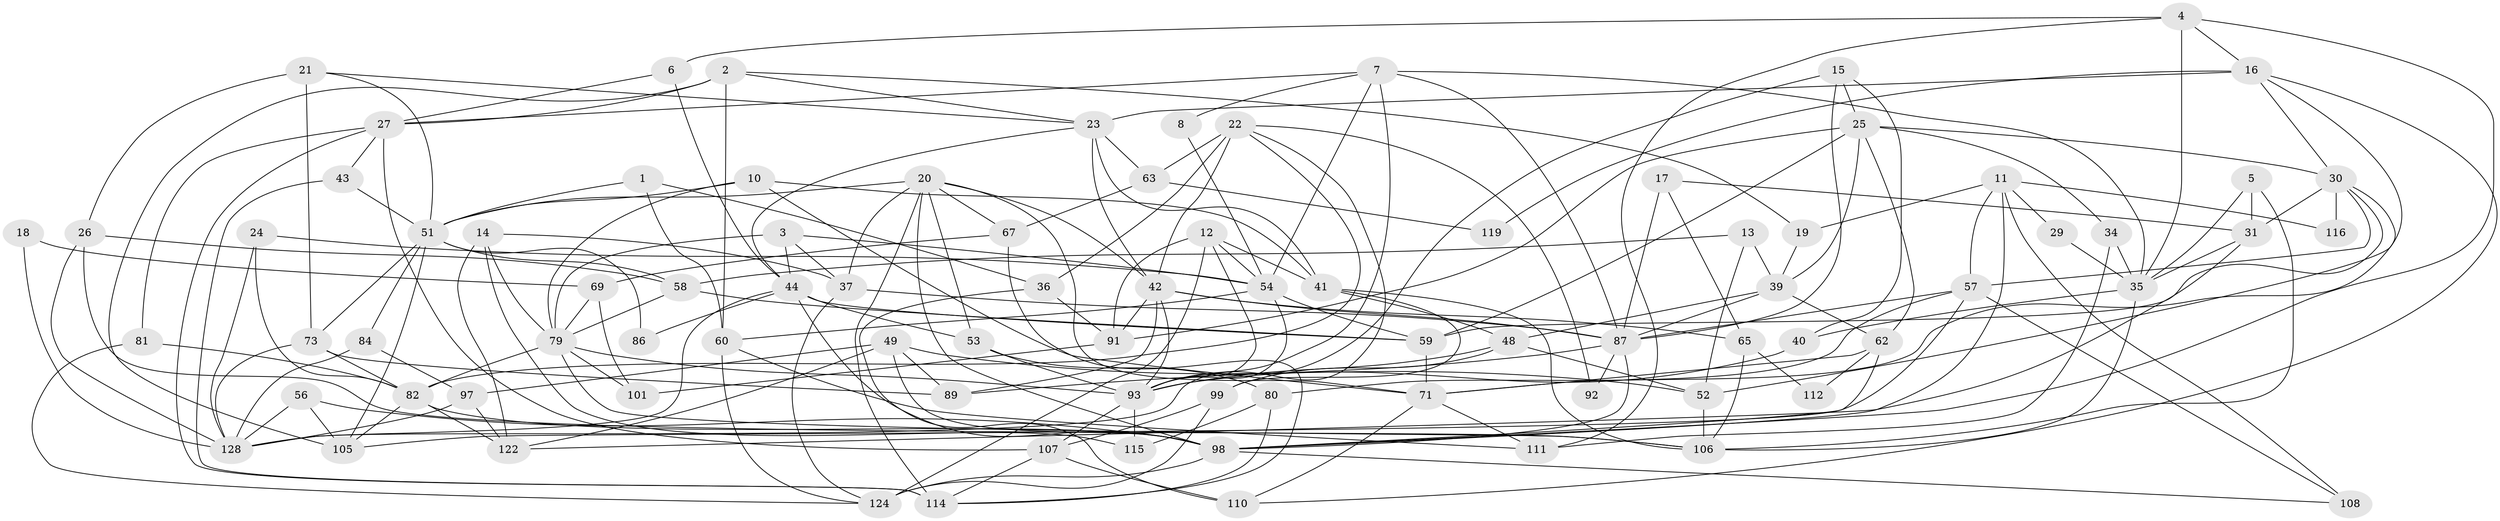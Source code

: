 // Generated by graph-tools (version 1.1) at 2025/52/02/27/25 19:52:07]
// undirected, 86 vertices, 213 edges
graph export_dot {
graph [start="1"]
  node [color=gray90,style=filled];
  1;
  2 [super="+9"];
  3 [super="+134"];
  4 [super="+38"];
  5;
  6;
  7 [super="+46"];
  8;
  10 [super="+72"];
  11 [super="+45"];
  12;
  13;
  14;
  15;
  16 [super="+55"];
  17;
  18;
  19;
  20 [super="+28"];
  21 [super="+123"];
  22 [super="+100"];
  23 [super="+129"];
  24;
  25 [super="+32"];
  26 [super="+70"];
  27 [super="+33"];
  29;
  30 [super="+47"];
  31 [super="+76"];
  34;
  35 [super="+109"];
  36 [super="+50"];
  37 [super="+78"];
  39 [super="+88"];
  40;
  41 [super="+74"];
  42 [super="+95"];
  43;
  44 [super="+83"];
  48 [super="+117"];
  49 [super="+133"];
  51 [super="+61"];
  52 [super="+66"];
  53 [super="+68"];
  54 [super="+77"];
  56;
  57 [super="+64"];
  58;
  59 [super="+121"];
  60;
  62 [super="+103"];
  63 [super="+85"];
  65;
  67;
  69 [super="+102"];
  71 [super="+75"];
  73 [super="+94"];
  79 [super="+125"];
  80;
  81;
  82 [super="+96"];
  84;
  86;
  87 [super="+90"];
  89 [super="+104"];
  91 [super="+127"];
  92;
  93 [super="+131"];
  97 [super="+132"];
  98 [super="+113"];
  99;
  101;
  105;
  106 [super="+135"];
  107 [super="+120"];
  108;
  110;
  111;
  112;
  114 [super="+118"];
  115;
  116;
  119;
  122;
  124 [super="+126"];
  128 [super="+130"];
  1 -- 60;
  1 -- 36;
  1 -- 51;
  2 -- 19;
  2 -- 60;
  2 -- 23;
  2 -- 105;
  2 -- 27;
  3 -- 54;
  3 -- 37;
  3 -- 44;
  3 -- 79;
  4 -- 6;
  4 -- 35;
  4 -- 16;
  4 -- 98;
  4 -- 111;
  5 -- 35;
  5 -- 106;
  5 -- 31;
  6 -- 27;
  6 -- 44;
  7 -- 35;
  7 -- 54;
  7 -- 8;
  7 -- 93;
  7 -- 27;
  7 -- 87;
  8 -- 54;
  10 -- 71;
  10 -- 51;
  10 -- 79;
  10 -- 41;
  11 -- 19;
  11 -- 116;
  11 -- 57;
  11 -- 108;
  11 -- 29;
  11 -- 98;
  12 -- 91;
  12 -- 124;
  12 -- 54;
  12 -- 93;
  12 -- 41;
  13 -- 52;
  13 -- 58;
  13 -- 39 [weight=2];
  14 -- 115;
  14 -- 122;
  14 -- 37;
  14 -- 79;
  15 -- 93;
  15 -- 40;
  15 -- 25;
  15 -- 87;
  16 -- 71;
  16 -- 110;
  16 -- 119;
  16 -- 30;
  16 -- 23;
  17 -- 87;
  17 -- 31;
  17 -- 65;
  18 -- 128;
  18 -- 69;
  19 -- 39;
  20 -- 42;
  20 -- 67;
  20 -- 37;
  20 -- 51;
  20 -- 98;
  20 -- 114;
  20 -- 53;
  20 -- 71;
  21 -- 26;
  21 -- 51;
  21 -- 23;
  21 -- 73;
  22 -- 42;
  22 -- 92;
  22 -- 63;
  22 -- 128;
  22 -- 82;
  22 -- 36;
  23 -- 41;
  23 -- 44;
  23 -- 63 [weight=2];
  23 -- 42;
  24 -- 54;
  24 -- 128;
  24 -- 82;
  25 -- 59;
  25 -- 34;
  25 -- 39;
  25 -- 62;
  25 -- 91;
  25 -- 30;
  26 -- 128;
  26 -- 58;
  26 -- 106;
  27 -- 81;
  27 -- 43;
  27 -- 107;
  27 -- 114;
  29 -- 35;
  30 -- 59;
  30 -- 31;
  30 -- 116;
  30 -- 57;
  30 -- 52;
  31 -- 35;
  31 -- 122;
  34 -- 111;
  34 -- 35;
  35 -- 40;
  35 -- 106;
  36 -- 110;
  36 -- 91;
  37 -- 87;
  37 -- 124;
  39 -- 48;
  39 -- 62;
  39 -- 87;
  40 -- 93;
  41 -- 99;
  41 -- 106 [weight=2];
  41 -- 48;
  42 -- 65;
  42 -- 91;
  42 -- 89 [weight=2];
  42 -- 93;
  42 -- 87;
  43 -- 51;
  43 -- 114;
  44 -- 98;
  44 -- 128;
  44 -- 86;
  44 -- 59;
  44 -- 53;
  48 -- 99;
  48 -- 52;
  48 -- 93;
  49 -- 89;
  49 -- 122;
  49 -- 52;
  49 -- 97;
  49 -- 98;
  51 -- 84;
  51 -- 105;
  51 -- 73;
  51 -- 58;
  51 -- 86;
  52 -- 106 [weight=2];
  53 -- 80;
  53 -- 93;
  54 -- 59;
  54 -- 60;
  54 -- 93;
  56 -- 128;
  56 -- 105;
  56 -- 98;
  57 -- 87;
  57 -- 80;
  57 -- 105;
  57 -- 108;
  58 -- 79;
  58 -- 59;
  59 -- 71;
  60 -- 111;
  60 -- 124;
  62 -- 112;
  62 -- 98;
  62 -- 71;
  63 -- 67;
  63 -- 119;
  65 -- 106;
  65 -- 112;
  67 -- 114;
  67 -- 69;
  69 -- 101;
  69 -- 79 [weight=2];
  71 -- 110;
  71 -- 111;
  73 -- 89;
  73 -- 128;
  73 -- 82;
  79 -- 101 [weight=2];
  79 -- 93;
  79 -- 106;
  79 -- 82;
  80 -- 115;
  80 -- 114;
  81 -- 82;
  81 -- 124;
  82 -- 105;
  82 -- 98;
  82 -- 122;
  84 -- 128;
  84 -- 97;
  87 -- 89;
  87 -- 92;
  87 -- 98;
  91 -- 101;
  93 -- 107;
  93 -- 115;
  97 -- 122;
  97 -- 128;
  98 -- 124;
  98 -- 108;
  99 -- 107;
  99 -- 124;
  107 -- 114;
  107 -- 110;
}
